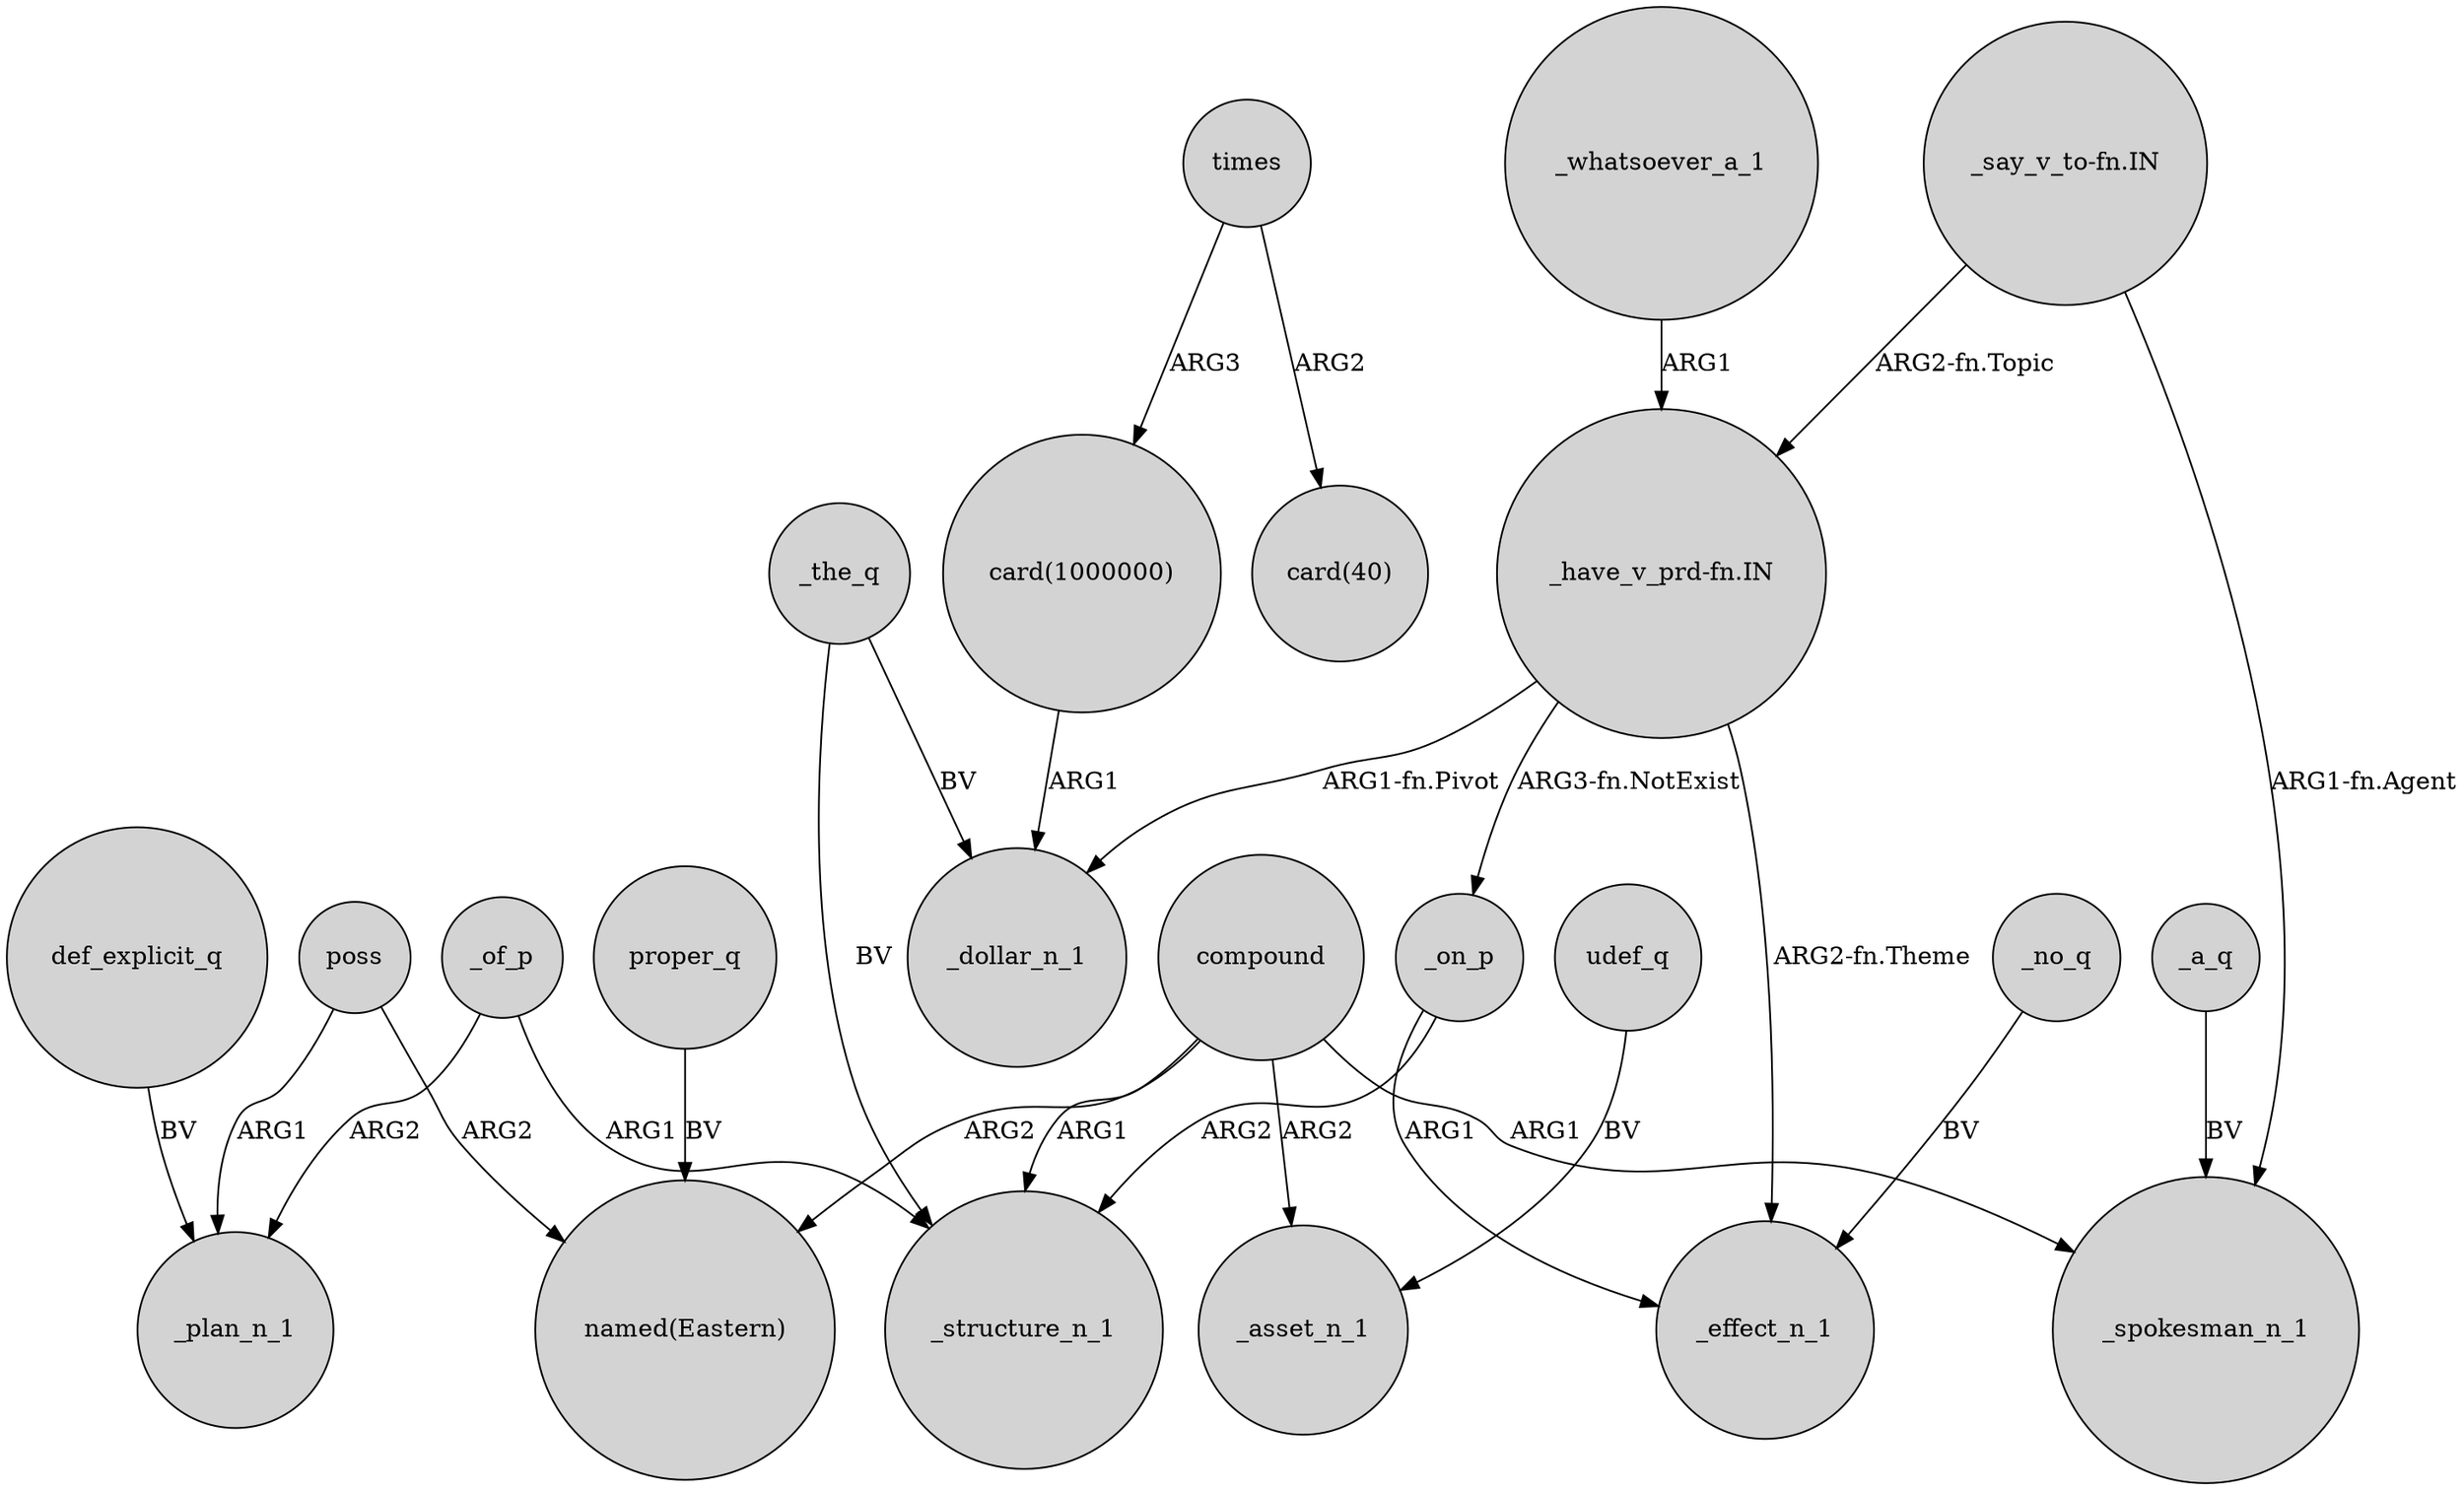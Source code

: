 digraph {
	node [shape=circle style=filled]
	poss -> _plan_n_1 [label=ARG1]
	"card(1000000)" -> _dollar_n_1 [label=ARG1]
	_no_q -> _effect_n_1 [label=BV]
	poss -> "named(Eastern)" [label=ARG2]
	_whatsoever_a_1 -> "_have_v_prd-fn.IN" [label=ARG1]
	times -> "card(40)" [label=ARG2]
	def_explicit_q -> _plan_n_1 [label=BV]
	_the_q -> _dollar_n_1 [label=BV]
	compound -> "named(Eastern)" [label=ARG2]
	"_have_v_prd-fn.IN" -> _on_p [label="ARG3-fn.NotExist"]
	compound -> _structure_n_1 [label=ARG1]
	udef_q -> _asset_n_1 [label=BV]
	_the_q -> _structure_n_1 [label=BV]
	proper_q -> "named(Eastern)" [label=BV]
	"_have_v_prd-fn.IN" -> _effect_n_1 [label="ARG2-fn.Theme"]
	_of_p -> _structure_n_1 [label=ARG1]
	"_say_v_to-fn.IN" -> _spokesman_n_1 [label="ARG1-fn.Agent"]
	compound -> _spokesman_n_1 [label=ARG1]
	"_say_v_to-fn.IN" -> "_have_v_prd-fn.IN" [label="ARG2-fn.Topic"]
	_on_p -> _structure_n_1 [label=ARG2]
	times -> "card(1000000)" [label=ARG3]
	"_have_v_prd-fn.IN" -> _dollar_n_1 [label="ARG1-fn.Pivot"]
	_a_q -> _spokesman_n_1 [label=BV]
	_on_p -> _effect_n_1 [label=ARG1]
	_of_p -> _plan_n_1 [label=ARG2]
	compound -> _asset_n_1 [label=ARG2]
}
